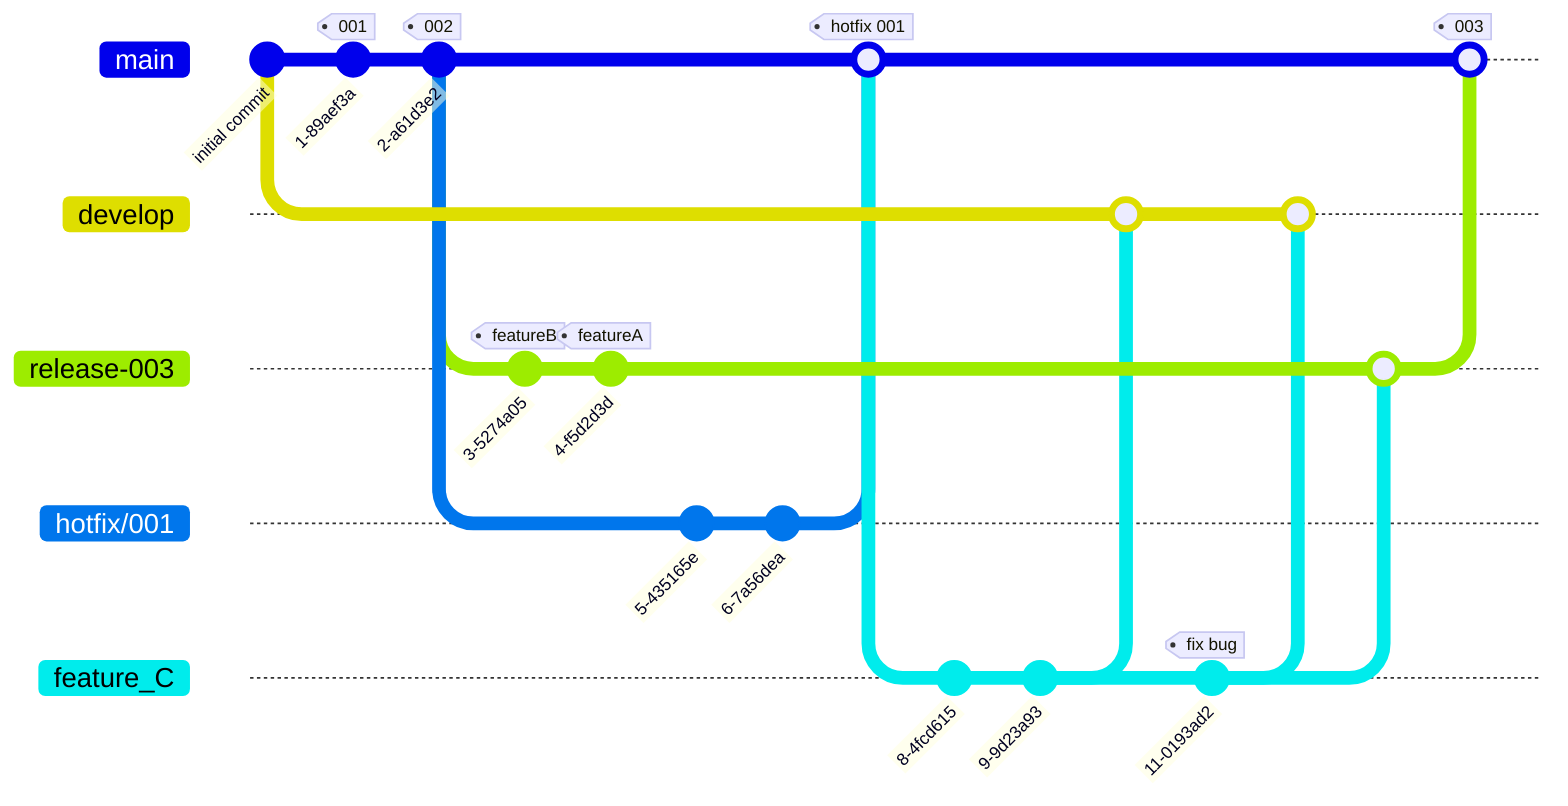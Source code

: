 %%{init: { 'logLevel': 'debug', 'theme': 'Light', 'gitGraph': {'showBranches': true, 'showCommitLabel':true}} }%%
gitGraph
        commit id: "initial commit"
        branch develop
        checkout main
        commit tag:"001"
        commit tag:"002"
        branch release-003
        checkout release-003
        commit tag:"featureB"
        commit tag:"featureA"
        checkout main
        branch hotfix/001
        checkout hotfix/001
        commit
        commit
        checkout main
        merge hotfix/001 tag:"hotfix 001"
        branch feature_C
        commit
        commit
        checkout develop
        merge feature_C
        checkout feature_C
        commit tag:"fix bug"
        checkout develop
        merge feature_C
        checkout feature_C
        checkout release-003
        merge feature_C
        checkout main
        merge release-003 tag:"003"